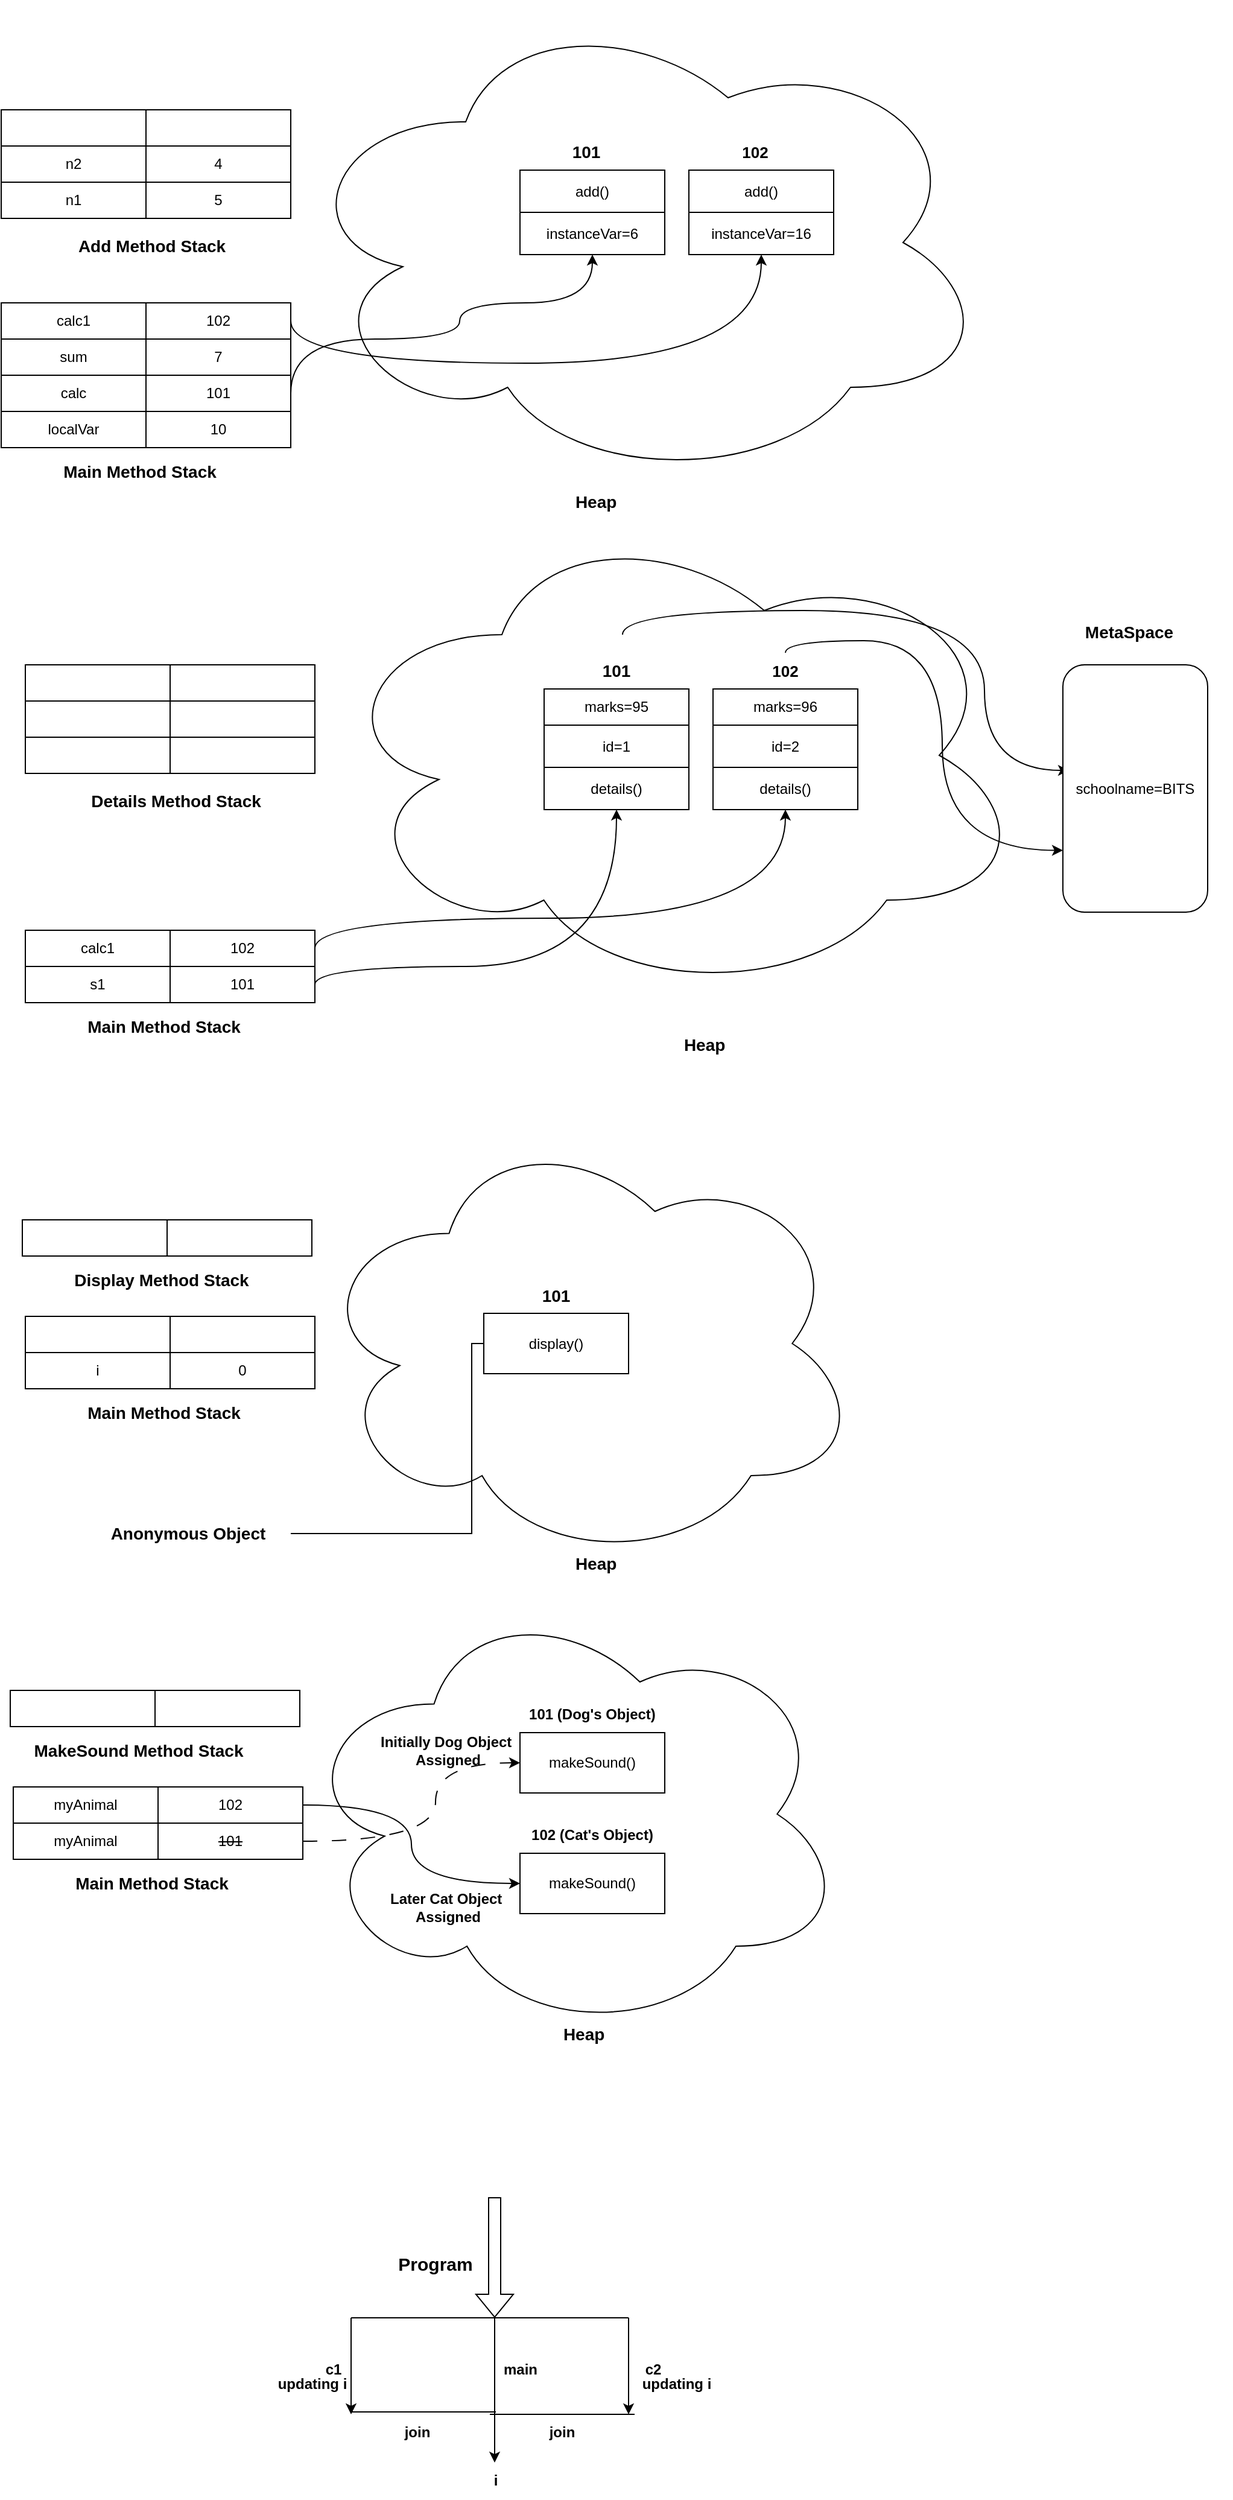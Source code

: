 <mxfile version="24.7.8">
  <diagram name="Page-1" id="pKoCIBb4wa4C_yvusNCz">
    <mxGraphModel dx="1050" dy="522" grid="1" gridSize="10" guides="1" tooltips="1" connect="1" arrows="1" fold="1" page="1" pageScale="1" pageWidth="850" pageHeight="1100" math="0" shadow="0">
      <root>
        <mxCell id="0" />
        <mxCell id="1" style="" parent="0" />
        <mxCell id="l0XXXu_YX6A5Vpxv8jNm-2" value="sum" style="rounded=0;whiteSpace=wrap;html=1;" parent="1" vertex="1">
          <mxGeometry x="150" y="360" width="120" height="30" as="geometry" />
        </mxCell>
        <mxCell id="l0XXXu_YX6A5Vpxv8jNm-3" value="calc" style="rounded=0;whiteSpace=wrap;html=1;" parent="1" vertex="1">
          <mxGeometry x="150" y="390" width="120" height="30" as="geometry" />
        </mxCell>
        <mxCell id="l0XXXu_YX6A5Vpxv8jNm-4" value="localVar" style="rounded=0;whiteSpace=wrap;html=1;" parent="1" vertex="1">
          <mxGeometry x="150" y="420" width="120" height="30" as="geometry" />
        </mxCell>
        <mxCell id="l0XXXu_YX6A5Vpxv8jNm-5" value="Main Method Stack" style="text;html=1;align=center;verticalAlign=middle;whiteSpace=wrap;rounded=0;fontStyle=1;fontSize=14;" parent="1" vertex="1">
          <mxGeometry x="180" y="450" width="170" height="40" as="geometry" />
        </mxCell>
        <mxCell id="l0XXXu_YX6A5Vpxv8jNm-8" value="7" style="rounded=0;whiteSpace=wrap;html=1;" parent="1" vertex="1">
          <mxGeometry x="270" y="360" width="120" height="30" as="geometry" />
        </mxCell>
        <mxCell id="l0XXXu_YX6A5Vpxv8jNm-31" style="edgeStyle=orthogonalEdgeStyle;rounded=0;orthogonalLoop=1;jettySize=auto;html=1;entryX=0.5;entryY=1;entryDx=0;entryDy=0;curved=1;entryPerimeter=0;exitX=1;exitY=0.5;exitDx=0;exitDy=0;" parent="1" source="l0XXXu_YX6A5Vpxv8jNm-9" target="l0XXXu_YX6A5Vpxv8jNm-29" edge="1">
          <mxGeometry relative="1" as="geometry">
            <Array as="points">
              <mxPoint x="390" y="360" />
              <mxPoint x="530" y="360" />
              <mxPoint x="530" y="330" />
              <mxPoint x="640" y="330" />
            </Array>
          </mxGeometry>
        </mxCell>
        <mxCell id="l0XXXu_YX6A5Vpxv8jNm-9" value="101" style="rounded=0;whiteSpace=wrap;html=1;" parent="1" vertex="1">
          <mxGeometry x="270" y="390" width="120" height="30" as="geometry" />
        </mxCell>
        <mxCell id="l0XXXu_YX6A5Vpxv8jNm-10" value="10" style="rounded=0;whiteSpace=wrap;html=1;" parent="1" vertex="1">
          <mxGeometry x="270" y="420" width="120" height="30" as="geometry" />
        </mxCell>
        <mxCell id="l0XXXu_YX6A5Vpxv8jNm-11" value="" style="ellipse;shape=cloud;whiteSpace=wrap;html=1;labelBackgroundColor=none;fillColor=none;" parent="1" vertex="1">
          <mxGeometry x="390" y="80" width="580" height="400" as="geometry" />
        </mxCell>
        <mxCell id="l0XXXu_YX6A5Vpxv8jNm-12" value="Heap&amp;nbsp;" style="text;html=1;align=center;verticalAlign=middle;whiteSpace=wrap;rounded=0;fontStyle=1;fontSize=14;" parent="1" vertex="1">
          <mxGeometry x="560" y="480" width="170" height="30" as="geometry" />
        </mxCell>
        <mxCell id="l0XXXu_YX6A5Vpxv8jNm-20" value="" style="rounded=0;whiteSpace=wrap;html=1;" parent="1" vertex="1">
          <mxGeometry x="150" y="170" width="120" height="30" as="geometry" />
        </mxCell>
        <mxCell id="l0XXXu_YX6A5Vpxv8jNm-21" value="n2" style="rounded=0;whiteSpace=wrap;html=1;" parent="1" vertex="1">
          <mxGeometry x="150" y="200" width="120" height="30" as="geometry" />
        </mxCell>
        <mxCell id="l0XXXu_YX6A5Vpxv8jNm-22" value="n1" style="rounded=0;whiteSpace=wrap;html=1;" parent="1" vertex="1">
          <mxGeometry x="150" y="230" width="120" height="30" as="geometry" />
        </mxCell>
        <mxCell id="l0XXXu_YX6A5Vpxv8jNm-23" value="Add Method Stack" style="text;html=1;align=center;verticalAlign=middle;whiteSpace=wrap;rounded=0;fontStyle=1;fontSize=14;" parent="1" vertex="1">
          <mxGeometry x="190" y="265" width="170" height="35" as="geometry" />
        </mxCell>
        <mxCell id="l0XXXu_YX6A5Vpxv8jNm-24" value="" style="rounded=0;whiteSpace=wrap;html=1;" parent="1" vertex="1">
          <mxGeometry x="270" y="170" width="120" height="30" as="geometry" />
        </mxCell>
        <mxCell id="l0XXXu_YX6A5Vpxv8jNm-25" value="4" style="rounded=0;whiteSpace=wrap;html=1;" parent="1" vertex="1">
          <mxGeometry x="270" y="200" width="120" height="30" as="geometry" />
        </mxCell>
        <mxCell id="l0XXXu_YX6A5Vpxv8jNm-26" value="5" style="rounded=0;whiteSpace=wrap;html=1;" parent="1" vertex="1">
          <mxGeometry x="270" y="230" width="120" height="30" as="geometry" />
        </mxCell>
        <mxCell id="l0XXXu_YX6A5Vpxv8jNm-28" value="add()" style="rounded=0;whiteSpace=wrap;html=1;" parent="1" vertex="1">
          <mxGeometry x="580" y="220" width="120" height="35" as="geometry" />
        </mxCell>
        <mxCell id="l0XXXu_YX6A5Vpxv8jNm-29" value="instanceVar=6" style="rounded=0;whiteSpace=wrap;html=1;" parent="1" vertex="1">
          <mxGeometry x="580" y="255" width="120" height="35" as="geometry" />
        </mxCell>
        <mxCell id="l0XXXu_YX6A5Vpxv8jNm-30" value="&lt;b&gt;&lt;font style=&quot;font-size: 14px;&quot;&gt;101&lt;/font&gt;&lt;/b&gt;" style="text;html=1;align=center;verticalAlign=middle;whiteSpace=wrap;rounded=0;" parent="1" vertex="1">
          <mxGeometry x="605" y="190" width="60" height="30" as="geometry" />
        </mxCell>
        <mxCell id="l0XXXu_YX6A5Vpxv8jNm-38" value="add()" style="rounded=0;whiteSpace=wrap;html=1;" parent="1" vertex="1">
          <mxGeometry x="720" y="220" width="120" height="35" as="geometry" />
        </mxCell>
        <mxCell id="l0XXXu_YX6A5Vpxv8jNm-39" value="instanceVar=16" style="rounded=0;whiteSpace=wrap;html=1;" parent="1" vertex="1">
          <mxGeometry x="720" y="255" width="120" height="35" as="geometry" />
        </mxCell>
        <mxCell id="l0XXXu_YX6A5Vpxv8jNm-40" value="102" style="text;html=1;align=center;verticalAlign=middle;whiteSpace=wrap;rounded=0;fontStyle=1;fontSize=13;" parent="1" vertex="1">
          <mxGeometry x="745" y="190" width="60" height="30" as="geometry" />
        </mxCell>
        <mxCell id="l0XXXu_YX6A5Vpxv8jNm-41" value="calc1" style="rounded=0;whiteSpace=wrap;html=1;" parent="1" vertex="1">
          <mxGeometry x="150" y="330" width="120" height="30" as="geometry" />
        </mxCell>
        <mxCell id="l0XXXu_YX6A5Vpxv8jNm-43" style="edgeStyle=orthogonalEdgeStyle;rounded=0;orthogonalLoop=1;jettySize=auto;html=1;entryX=0.5;entryY=1;entryDx=0;entryDy=0;curved=1;exitX=1;exitY=0.5;exitDx=0;exitDy=0;" parent="1" source="l0XXXu_YX6A5Vpxv8jNm-42" target="l0XXXu_YX6A5Vpxv8jNm-39" edge="1">
          <mxGeometry relative="1" as="geometry">
            <Array as="points">
              <mxPoint x="390" y="380" />
              <mxPoint x="780" y="380" />
            </Array>
          </mxGeometry>
        </mxCell>
        <mxCell id="l0XXXu_YX6A5Vpxv8jNm-42" value="102" style="rounded=0;whiteSpace=wrap;html=1;" parent="1" vertex="1">
          <mxGeometry x="270" y="330" width="120" height="30" as="geometry" />
        </mxCell>
        <mxCell id="l0XXXu_YX6A5Vpxv8jNm-46" value="s1" style="rounded=0;whiteSpace=wrap;html=1;" parent="1" vertex="1">
          <mxGeometry x="170" y="880" width="120" height="30" as="geometry" />
        </mxCell>
        <mxCell id="l0XXXu_YX6A5Vpxv8jNm-47" value="Main Method Stack" style="text;html=1;align=center;verticalAlign=middle;whiteSpace=wrap;rounded=0;fontStyle=1;fontSize=14;" parent="1" vertex="1">
          <mxGeometry x="200" y="910" width="170" height="40" as="geometry" />
        </mxCell>
        <mxCell id="l0XXXu_YX6A5Vpxv8jNm-49" style="edgeStyle=orthogonalEdgeStyle;rounded=0;orthogonalLoop=1;jettySize=auto;html=1;entryX=0.5;entryY=1;entryDx=0;entryDy=0;curved=1;entryPerimeter=0;exitX=1;exitY=0.5;exitDx=0;exitDy=0;" parent="1" source="l0XXXu_YX6A5Vpxv8jNm-51" target="l0XXXu_YX6A5Vpxv8jNm-61" edge="1">
          <mxGeometry relative="1" as="geometry">
            <Array as="points">
              <mxPoint x="410" y="880" />
              <mxPoint x="660" y="880" />
            </Array>
            <mxPoint x="410" y="865" as="sourcePoint" />
          </mxGeometry>
        </mxCell>
        <mxCell id="l0XXXu_YX6A5Vpxv8jNm-51" value="101" style="rounded=0;whiteSpace=wrap;html=1;" parent="1" vertex="1">
          <mxGeometry x="290" y="880" width="120" height="30" as="geometry" />
        </mxCell>
        <mxCell id="l0XXXu_YX6A5Vpxv8jNm-52" value="Heap&amp;nbsp;" style="text;html=1;align=center;verticalAlign=middle;whiteSpace=wrap;rounded=0;fontStyle=1;fontSize=14;" parent="1" vertex="1">
          <mxGeometry x="650" y="930" width="170" height="30" as="geometry" />
        </mxCell>
        <mxCell id="l0XXXu_YX6A5Vpxv8jNm-53" value="" style="rounded=0;whiteSpace=wrap;html=1;" parent="1" vertex="1">
          <mxGeometry x="170" y="630" width="120" height="30" as="geometry" />
        </mxCell>
        <mxCell id="l0XXXu_YX6A5Vpxv8jNm-54" value="" style="rounded=0;whiteSpace=wrap;html=1;" parent="1" vertex="1">
          <mxGeometry x="170" y="660" width="120" height="30" as="geometry" />
        </mxCell>
        <mxCell id="l0XXXu_YX6A5Vpxv8jNm-55" value="" style="rounded=0;whiteSpace=wrap;html=1;" parent="1" vertex="1">
          <mxGeometry x="170" y="690" width="120" height="30" as="geometry" />
        </mxCell>
        <mxCell id="l0XXXu_YX6A5Vpxv8jNm-56" value="Details Method Stack" style="text;html=1;align=center;verticalAlign=middle;whiteSpace=wrap;rounded=0;fontStyle=1;fontSize=14;" parent="1" vertex="1">
          <mxGeometry x="210" y="725" width="170" height="35" as="geometry" />
        </mxCell>
        <mxCell id="l0XXXu_YX6A5Vpxv8jNm-57" value="" style="rounded=0;whiteSpace=wrap;html=1;" parent="1" vertex="1">
          <mxGeometry x="290" y="630" width="120" height="30" as="geometry" />
        </mxCell>
        <mxCell id="l0XXXu_YX6A5Vpxv8jNm-58" value="" style="rounded=0;whiteSpace=wrap;html=1;" parent="1" vertex="1">
          <mxGeometry x="290" y="660" width="120" height="30" as="geometry" />
        </mxCell>
        <mxCell id="l0XXXu_YX6A5Vpxv8jNm-59" value="" style="rounded=0;whiteSpace=wrap;html=1;" parent="1" vertex="1">
          <mxGeometry x="290" y="690" width="120" height="30" as="geometry" />
        </mxCell>
        <mxCell id="l0XXXu_YX6A5Vpxv8jNm-60" value="id=1" style="rounded=0;whiteSpace=wrap;html=1;" parent="1" vertex="1">
          <mxGeometry x="600" y="680" width="120" height="35" as="geometry" />
        </mxCell>
        <mxCell id="l0XXXu_YX6A5Vpxv8jNm-61" value="details()" style="rounded=0;whiteSpace=wrap;html=1;" parent="1" vertex="1">
          <mxGeometry x="600" y="715" width="120" height="35" as="geometry" />
        </mxCell>
        <mxCell id="l0XXXu_YX6A5Vpxv8jNm-75" style="edgeStyle=orthogonalEdgeStyle;rounded=0;orthogonalLoop=1;jettySize=auto;html=1;exitX=0.5;exitY=0;exitDx=0;exitDy=0;entryX=0;entryY=0.5;entryDx=0;entryDy=0;curved=1;" parent="1" edge="1">
          <mxGeometry relative="1" as="geometry">
            <mxPoint x="665" y="605" as="sourcePoint" />
            <mxPoint x="1035" y="717.5" as="targetPoint" />
            <Array as="points">
              <mxPoint x="665" y="585" />
              <mxPoint x="965" y="585" />
              <mxPoint x="965" y="718" />
            </Array>
          </mxGeometry>
        </mxCell>
        <mxCell id="l0XXXu_YX6A5Vpxv8jNm-62" value="&lt;b&gt;&lt;font style=&quot;font-size: 14px;&quot;&gt;101&lt;/font&gt;&lt;/b&gt;" style="text;html=1;align=center;verticalAlign=middle;whiteSpace=wrap;rounded=0;" parent="1" vertex="1">
          <mxGeometry x="630" y="620" width="60" height="30" as="geometry" />
        </mxCell>
        <mxCell id="l0XXXu_YX6A5Vpxv8jNm-63" value="id=2" style="rounded=0;whiteSpace=wrap;html=1;" parent="1" vertex="1">
          <mxGeometry x="740" y="680" width="120" height="35" as="geometry" />
        </mxCell>
        <mxCell id="l0XXXu_YX6A5Vpxv8jNm-64" value="details()" style="rounded=0;whiteSpace=wrap;html=1;" parent="1" vertex="1">
          <mxGeometry x="740" y="715" width="120" height="35" as="geometry" />
        </mxCell>
        <mxCell id="l0XXXu_YX6A5Vpxv8jNm-77" style="edgeStyle=orthogonalEdgeStyle;rounded=0;orthogonalLoop=1;jettySize=auto;html=1;exitX=0.5;exitY=0;exitDx=0;exitDy=0;entryX=0;entryY=0.75;entryDx=0;entryDy=0;curved=1;" parent="1" source="l0XXXu_YX6A5Vpxv8jNm-65" target="l0XXXu_YX6A5Vpxv8jNm-72" edge="1">
          <mxGeometry relative="1" as="geometry">
            <Array as="points">
              <mxPoint x="800" y="610" />
              <mxPoint x="930" y="610" />
              <mxPoint x="930" y="784" />
            </Array>
          </mxGeometry>
        </mxCell>
        <mxCell id="l0XXXu_YX6A5Vpxv8jNm-65" value="102" style="text;html=1;align=center;verticalAlign=middle;whiteSpace=wrap;rounded=0;fontStyle=1;fontSize=13;" parent="1" vertex="1">
          <mxGeometry x="770" y="620" width="60" height="30" as="geometry" />
        </mxCell>
        <mxCell id="l0XXXu_YX6A5Vpxv8jNm-66" value="calc1" style="rounded=0;whiteSpace=wrap;html=1;" parent="1" vertex="1">
          <mxGeometry x="170" y="850" width="120" height="30" as="geometry" />
        </mxCell>
        <mxCell id="l0XXXu_YX6A5Vpxv8jNm-67" style="edgeStyle=orthogonalEdgeStyle;rounded=0;orthogonalLoop=1;jettySize=auto;html=1;entryX=0.5;entryY=1;entryDx=0;entryDy=0;curved=1;exitX=1;exitY=0.5;exitDx=0;exitDy=0;" parent="1" source="l0XXXu_YX6A5Vpxv8jNm-68" target="l0XXXu_YX6A5Vpxv8jNm-64" edge="1">
          <mxGeometry relative="1" as="geometry">
            <Array as="points">
              <mxPoint x="410" y="840" />
              <mxPoint x="800" y="840" />
            </Array>
          </mxGeometry>
        </mxCell>
        <mxCell id="l0XXXu_YX6A5Vpxv8jNm-68" value="102" style="rounded=0;whiteSpace=wrap;html=1;" parent="1" vertex="1">
          <mxGeometry x="290" y="850" width="120" height="30" as="geometry" />
        </mxCell>
        <mxCell id="l0XXXu_YX6A5Vpxv8jNm-69" value="" style="ellipse;shape=cloud;whiteSpace=wrap;html=1;labelBackgroundColor=none;fillColor=none;" parent="1" vertex="1">
          <mxGeometry x="420" y="505" width="580" height="400" as="geometry" />
        </mxCell>
        <mxCell id="l0XXXu_YX6A5Vpxv8jNm-70" value="marks=95" style="rounded=0;whiteSpace=wrap;html=1;" parent="1" vertex="1">
          <mxGeometry x="600" y="650" width="120" height="30" as="geometry" />
        </mxCell>
        <mxCell id="l0XXXu_YX6A5Vpxv8jNm-71" value="marks=96" style="rounded=0;whiteSpace=wrap;html=1;" parent="1" vertex="1">
          <mxGeometry x="740" y="650" width="120" height="30" as="geometry" />
        </mxCell>
        <mxCell id="l0XXXu_YX6A5Vpxv8jNm-72" value="schoolname=BITS" style="rounded=1;whiteSpace=wrap;html=1;" parent="1" vertex="1">
          <mxGeometry x="1030" y="630" width="120" height="205" as="geometry" />
        </mxCell>
        <mxCell id="l0XXXu_YX6A5Vpxv8jNm-73" value="MetaSpace" style="text;html=1;align=center;verticalAlign=middle;whiteSpace=wrap;rounded=0;fontStyle=1;fontSize=14;" parent="1" vertex="1">
          <mxGeometry x="1000" y="585" width="170" height="35" as="geometry" />
        </mxCell>
        <mxCell id="3HEFfXsCce3jdv47LW5A-1" value="i" style="rounded=0;whiteSpace=wrap;html=1;" parent="1" vertex="1">
          <mxGeometry x="170" y="1200" width="120" height="30" as="geometry" />
        </mxCell>
        <mxCell id="3HEFfXsCce3jdv47LW5A-2" value="Main Method Stack" style="text;html=1;align=center;verticalAlign=middle;whiteSpace=wrap;rounded=0;fontStyle=1;fontSize=14;" parent="1" vertex="1">
          <mxGeometry x="200" y="1230" width="170" height="40" as="geometry" />
        </mxCell>
        <mxCell id="3HEFfXsCce3jdv47LW5A-3" value="0" style="rounded=0;whiteSpace=wrap;html=1;" parent="1" vertex="1">
          <mxGeometry x="290" y="1200" width="120" height="30" as="geometry" />
        </mxCell>
        <mxCell id="3HEFfXsCce3jdv47LW5A-4" value="" style="rounded=0;whiteSpace=wrap;html=1;" parent="1" vertex="1">
          <mxGeometry x="170" y="1170" width="120" height="30" as="geometry" />
        </mxCell>
        <mxCell id="3HEFfXsCce3jdv47LW5A-5" value="" style="rounded=0;whiteSpace=wrap;html=1;" parent="1" vertex="1">
          <mxGeometry x="290" y="1170" width="120" height="30" as="geometry" />
        </mxCell>
        <mxCell id="3HEFfXsCce3jdv47LW5A-6" value="" style="ellipse;shape=cloud;whiteSpace=wrap;html=1;labelBackgroundColor=none;fillColor=none;" parent="1" vertex="1">
          <mxGeometry x="407.5" y="1010" width="455" height="365" as="geometry" />
        </mxCell>
        <mxCell id="3HEFfXsCce3jdv47LW5A-8" value="Heap&amp;nbsp;" style="text;html=1;align=center;verticalAlign=middle;whiteSpace=wrap;rounded=0;fontStyle=1;fontSize=14;" parent="1" vertex="1">
          <mxGeometry x="560" y="1360" width="170" height="30" as="geometry" />
        </mxCell>
        <mxCell id="3HEFfXsCce3jdv47LW5A-12" style="edgeStyle=orthogonalEdgeStyle;rounded=0;orthogonalLoop=1;jettySize=auto;html=1;exitX=1;exitY=0.5;exitDx=0;exitDy=0;entryX=1;entryY=0.5;entryDx=0;entryDy=0;" parent="1" target="3HEFfXsCce3jdv47LW5A-10" edge="1">
          <mxGeometry relative="1" as="geometry">
            <mxPoint x="390" y="1350" as="sourcePoint" />
            <Array as="points">
              <mxPoint x="540" y="1350" />
              <mxPoint x="540" y="1192" />
            </Array>
          </mxGeometry>
        </mxCell>
        <mxCell id="3HEFfXsCce3jdv47LW5A-10" value="display()" style="rounded=0;whiteSpace=wrap;html=1;" parent="1" vertex="1">
          <mxGeometry x="550" y="1167.5" width="120" height="50" as="geometry" />
        </mxCell>
        <mxCell id="3HEFfXsCce3jdv47LW5A-11" value="&lt;b&gt;&lt;font style=&quot;font-size: 14px;&quot;&gt;101&lt;/font&gt;&lt;/b&gt;" style="text;html=1;align=center;verticalAlign=middle;whiteSpace=wrap;rounded=0;" parent="1" vertex="1">
          <mxGeometry x="580" y="1137.5" width="60" height="30" as="geometry" />
        </mxCell>
        <mxCell id="3HEFfXsCce3jdv47LW5A-13" value="Anonymous Object" style="text;html=1;align=center;verticalAlign=middle;whiteSpace=wrap;rounded=0;fontStyle=1;fontSize=14;" parent="1" vertex="1">
          <mxGeometry x="220" y="1330" width="170" height="40" as="geometry" />
        </mxCell>
        <mxCell id="3HEFfXsCce3jdv47LW5A-14" value="" style="rounded=0;whiteSpace=wrap;html=1;" parent="1" vertex="1">
          <mxGeometry x="167.5" y="1090" width="120" height="30" as="geometry" />
        </mxCell>
        <mxCell id="3HEFfXsCce3jdv47LW5A-15" value="Display Method Stack" style="text;html=1;align=center;verticalAlign=middle;whiteSpace=wrap;rounded=0;fontStyle=1;fontSize=14;" parent="1" vertex="1">
          <mxGeometry x="197.5" y="1120" width="170" height="40" as="geometry" />
        </mxCell>
        <mxCell id="3HEFfXsCce3jdv47LW5A-16" value="" style="rounded=0;whiteSpace=wrap;html=1;" parent="1" vertex="1">
          <mxGeometry x="287.5" y="1090" width="120" height="30" as="geometry" />
        </mxCell>
        <mxCell id="_UqWMZQMVtbYugspNlQm-1" value="myAnimal" style="rounded=0;whiteSpace=wrap;html=1;" parent="1" vertex="1">
          <mxGeometry x="160" y="1590" width="120" height="30" as="geometry" />
        </mxCell>
        <mxCell id="_UqWMZQMVtbYugspNlQm-2" value="Main Method Stack" style="text;html=1;align=center;verticalAlign=middle;whiteSpace=wrap;rounded=0;fontStyle=1;fontSize=14;" parent="1" vertex="1">
          <mxGeometry x="190" y="1620" width="170" height="40" as="geometry" />
        </mxCell>
        <mxCell id="_UqWMZQMVtbYugspNlQm-17" style="edgeStyle=orthogonalEdgeStyle;rounded=0;orthogonalLoop=1;jettySize=auto;html=1;entryX=0;entryY=0.5;entryDx=0;entryDy=0;curved=1;dashed=1;dashPattern=12 12;" parent="1" source="_UqWMZQMVtbYugspNlQm-3" target="_UqWMZQMVtbYugspNlQm-8" edge="1">
          <mxGeometry relative="1" as="geometry">
            <Array as="points">
              <mxPoint x="510" y="1605" />
              <mxPoint x="510" y="1540" />
            </Array>
          </mxGeometry>
        </mxCell>
        <mxCell id="_UqWMZQMVtbYugspNlQm-3" value="&lt;strike&gt;101&lt;/strike&gt;" style="rounded=0;whiteSpace=wrap;html=1;" parent="1" vertex="1">
          <mxGeometry x="280" y="1590" width="120" height="30" as="geometry" />
        </mxCell>
        <mxCell id="_UqWMZQMVtbYugspNlQm-4" value="myAnimal" style="rounded=0;whiteSpace=wrap;html=1;" parent="1" vertex="1">
          <mxGeometry x="160" y="1560" width="120" height="30" as="geometry" />
        </mxCell>
        <mxCell id="_UqWMZQMVtbYugspNlQm-18" style="edgeStyle=orthogonalEdgeStyle;rounded=0;orthogonalLoop=1;jettySize=auto;html=1;entryX=0;entryY=0.5;entryDx=0;entryDy=0;curved=1;" parent="1" source="_UqWMZQMVtbYugspNlQm-5" target="_UqWMZQMVtbYugspNlQm-15" edge="1">
          <mxGeometry relative="1" as="geometry" />
        </mxCell>
        <mxCell id="_UqWMZQMVtbYugspNlQm-5" value="102" style="rounded=0;whiteSpace=wrap;html=1;" parent="1" vertex="1">
          <mxGeometry x="280" y="1560" width="120" height="30" as="geometry" />
        </mxCell>
        <mxCell id="_UqWMZQMVtbYugspNlQm-6" value="Heap&amp;nbsp;" style="text;html=1;align=center;verticalAlign=middle;whiteSpace=wrap;rounded=0;fontStyle=1;fontSize=14;" parent="1" vertex="1">
          <mxGeometry x="550" y="1750" width="170" height="30" as="geometry" />
        </mxCell>
        <mxCell id="_UqWMZQMVtbYugspNlQm-8" value="makeSound()" style="rounded=0;whiteSpace=wrap;html=1;" parent="1" vertex="1">
          <mxGeometry x="580" y="1515" width="120" height="50" as="geometry" />
        </mxCell>
        <mxCell id="_UqWMZQMVtbYugspNlQm-9" value="&lt;b&gt;101 (Dog&#39;s Object)&lt;/b&gt;" style="text;html=1;align=center;verticalAlign=middle;whiteSpace=wrap;rounded=0;" parent="1" vertex="1">
          <mxGeometry x="570" y="1485" width="140" height="30" as="geometry" />
        </mxCell>
        <mxCell id="_UqWMZQMVtbYugspNlQm-11" value="" style="rounded=0;whiteSpace=wrap;html=1;" parent="1" vertex="1">
          <mxGeometry x="157.5" y="1480" width="120" height="30" as="geometry" />
        </mxCell>
        <mxCell id="_UqWMZQMVtbYugspNlQm-12" value="MakeSound Method Stack" style="text;html=1;align=center;verticalAlign=middle;whiteSpace=wrap;rounded=0;fontStyle=1;fontSize=14;" parent="1" vertex="1">
          <mxGeometry x="170" y="1510" width="187.5" height="40" as="geometry" />
        </mxCell>
        <mxCell id="_UqWMZQMVtbYugspNlQm-13" value="" style="rounded=0;whiteSpace=wrap;html=1;" parent="1" vertex="1">
          <mxGeometry x="277.5" y="1480" width="120" height="30" as="geometry" />
        </mxCell>
        <mxCell id="_UqWMZQMVtbYugspNlQm-14" value="" style="ellipse;shape=cloud;whiteSpace=wrap;html=1;labelBackgroundColor=none;fillColor=none;" parent="1" vertex="1">
          <mxGeometry x="395" y="1400" width="455" height="365" as="geometry" />
        </mxCell>
        <mxCell id="_UqWMZQMVtbYugspNlQm-15" value="makeSound()" style="rounded=0;whiteSpace=wrap;html=1;" parent="1" vertex="1">
          <mxGeometry x="580" y="1615" width="120" height="50" as="geometry" />
        </mxCell>
        <mxCell id="_UqWMZQMVtbYugspNlQm-16" value="&lt;b&gt;102 (Cat&#39;s Object)&lt;/b&gt;" style="text;html=1;align=center;verticalAlign=middle;whiteSpace=wrap;rounded=0;" parent="1" vertex="1">
          <mxGeometry x="570" y="1585" width="140" height="30" as="geometry" />
        </mxCell>
        <mxCell id="_UqWMZQMVtbYugspNlQm-19" value="&lt;b&gt;Initially Dog Object&amp;nbsp;&lt;/b&gt;&lt;div&gt;&lt;b&gt;Assigned&lt;/b&gt;&lt;/div&gt;" style="text;html=1;align=center;verticalAlign=middle;resizable=0;points=[];autosize=1;strokeColor=none;fillColor=none;" parent="1" vertex="1">
          <mxGeometry x="450" y="1510" width="140" height="40" as="geometry" />
        </mxCell>
        <mxCell id="_UqWMZQMVtbYugspNlQm-20" value="&lt;b&gt;Later Cat Object&amp;nbsp;&lt;/b&gt;&lt;div&gt;&lt;b&gt;Assigned&lt;/b&gt;&lt;/div&gt;" style="text;html=1;align=center;verticalAlign=middle;resizable=0;points=[];autosize=1;strokeColor=none;fillColor=none;" parent="1" vertex="1">
          <mxGeometry x="460" y="1640" width="120" height="40" as="geometry" />
        </mxCell>
        <mxCell id="UpS-Za4A1Gj5g4FMtBoK-1" value="" style="shape=flexArrow;endArrow=classic;html=1;rounded=0;" edge="1" parent="1">
          <mxGeometry width="50" height="50" relative="1" as="geometry">
            <mxPoint x="559" y="1900" as="sourcePoint" />
            <mxPoint x="559" y="2000" as="targetPoint" />
          </mxGeometry>
        </mxCell>
        <mxCell id="UpS-Za4A1Gj5g4FMtBoK-2" value="" style="endArrow=none;html=1;rounded=0;" edge="1" parent="1">
          <mxGeometry width="50" height="50" relative="1" as="geometry">
            <mxPoint x="440" y="2000" as="sourcePoint" />
            <mxPoint x="560" y="2000" as="targetPoint" />
          </mxGeometry>
        </mxCell>
        <mxCell id="UpS-Za4A1Gj5g4FMtBoK-4" value="" style="endArrow=none;html=1;rounded=0;" edge="1" parent="1">
          <mxGeometry width="50" height="50" relative="1" as="geometry">
            <mxPoint x="550" y="2000" as="sourcePoint" />
            <mxPoint x="670" y="2000" as="targetPoint" />
          </mxGeometry>
        </mxCell>
        <mxCell id="UpS-Za4A1Gj5g4FMtBoK-5" value="" style="endArrow=classic;html=1;rounded=0;" edge="1" parent="1">
          <mxGeometry width="50" height="50" relative="1" as="geometry">
            <mxPoint x="440" y="2000" as="sourcePoint" />
            <mxPoint x="440" y="2080" as="targetPoint" />
          </mxGeometry>
        </mxCell>
        <mxCell id="UpS-Za4A1Gj5g4FMtBoK-6" value="" style="endArrow=classic;html=1;rounded=0;" edge="1" parent="1">
          <mxGeometry width="50" height="50" relative="1" as="geometry">
            <mxPoint x="559" y="2000" as="sourcePoint" />
            <mxPoint x="559" y="2120" as="targetPoint" />
          </mxGeometry>
        </mxCell>
        <mxCell id="UpS-Za4A1Gj5g4FMtBoK-7" value="" style="endArrow=classic;html=1;rounded=0;" edge="1" parent="1">
          <mxGeometry width="50" height="50" relative="1" as="geometry">
            <mxPoint x="670" y="2000" as="sourcePoint" />
            <mxPoint x="670" y="2080" as="targetPoint" />
          </mxGeometry>
        </mxCell>
        <mxCell id="UpS-Za4A1Gj5g4FMtBoK-8" value="&lt;b&gt;c1&lt;/b&gt;" style="text;html=1;align=center;verticalAlign=middle;resizable=0;points=[];autosize=1;strokeColor=none;fillColor=none;" vertex="1" parent="1">
          <mxGeometry x="405" y="2028" width="40" height="30" as="geometry" />
        </mxCell>
        <mxCell id="UpS-Za4A1Gj5g4FMtBoK-9" value="&lt;b&gt;c2&lt;/b&gt;" style="text;html=1;align=center;verticalAlign=middle;resizable=0;points=[];autosize=1;strokeColor=none;fillColor=none;" vertex="1" parent="1">
          <mxGeometry x="670" y="2028" width="40" height="30" as="geometry" />
        </mxCell>
        <mxCell id="UpS-Za4A1Gj5g4FMtBoK-10" value="&lt;b&gt;main&lt;/b&gt;" style="text;html=1;align=center;verticalAlign=middle;resizable=0;points=[];autosize=1;strokeColor=none;fillColor=none;" vertex="1" parent="1">
          <mxGeometry x="555" y="2028" width="50" height="30" as="geometry" />
        </mxCell>
        <mxCell id="UpS-Za4A1Gj5g4FMtBoK-11" value="&lt;b&gt;i&lt;/b&gt;" style="text;html=1;align=center;verticalAlign=middle;whiteSpace=wrap;rounded=0;" vertex="1" parent="1">
          <mxGeometry x="510" y="2120" width="100" height="30" as="geometry" />
        </mxCell>
        <mxCell id="UpS-Za4A1Gj5g4FMtBoK-12" value="&lt;b&gt;updating i&lt;/b&gt;" style="text;html=1;align=center;verticalAlign=middle;whiteSpace=wrap;rounded=0;" vertex="1" parent="1">
          <mxGeometry x="357.5" y="2040" width="100" height="30" as="geometry" />
        </mxCell>
        <mxCell id="UpS-Za4A1Gj5g4FMtBoK-13" value="&lt;b&gt;updating i&lt;/b&gt;" style="text;html=1;align=center;verticalAlign=middle;whiteSpace=wrap;rounded=0;" vertex="1" parent="1">
          <mxGeometry x="660" y="2040" width="100" height="30" as="geometry" />
        </mxCell>
        <mxCell id="UpS-Za4A1Gj5g4FMtBoK-14" value="&lt;b&gt;&lt;font style=&quot;font-size: 15px;&quot;&gt;Program&lt;/font&gt;&lt;/b&gt;" style="text;html=1;align=center;verticalAlign=middle;whiteSpace=wrap;rounded=0;" vertex="1" parent="1">
          <mxGeometry x="460" y="1940" width="100" height="30" as="geometry" />
        </mxCell>
        <mxCell id="UpS-Za4A1Gj5g4FMtBoK-15" value="" style="endArrow=none;html=1;rounded=0;" edge="1" parent="1">
          <mxGeometry width="50" height="50" relative="1" as="geometry">
            <mxPoint x="440" y="2078" as="sourcePoint" />
            <mxPoint x="560" y="2078" as="targetPoint" />
          </mxGeometry>
        </mxCell>
        <mxCell id="UpS-Za4A1Gj5g4FMtBoK-17" value="" style="endArrow=none;html=1;rounded=0;" edge="1" parent="1">
          <mxGeometry width="50" height="50" relative="1" as="geometry">
            <mxPoint x="555" y="2080" as="sourcePoint" />
            <mxPoint x="675" y="2080" as="targetPoint" />
          </mxGeometry>
        </mxCell>
        <mxCell id="UpS-Za4A1Gj5g4FMtBoK-19" value="&lt;b&gt;join&lt;/b&gt;" style="text;html=1;align=center;verticalAlign=middle;whiteSpace=wrap;rounded=0;" vertex="1" parent="1">
          <mxGeometry x="565" y="2080" width="100" height="30" as="geometry" />
        </mxCell>
        <mxCell id="UpS-Za4A1Gj5g4FMtBoK-20" value="&lt;b&gt;join&lt;/b&gt;" style="text;html=1;align=center;verticalAlign=middle;whiteSpace=wrap;rounded=0;" vertex="1" parent="1">
          <mxGeometry x="445" y="2080" width="100" height="30" as="geometry" />
        </mxCell>
      </root>
    </mxGraphModel>
  </diagram>
</mxfile>
